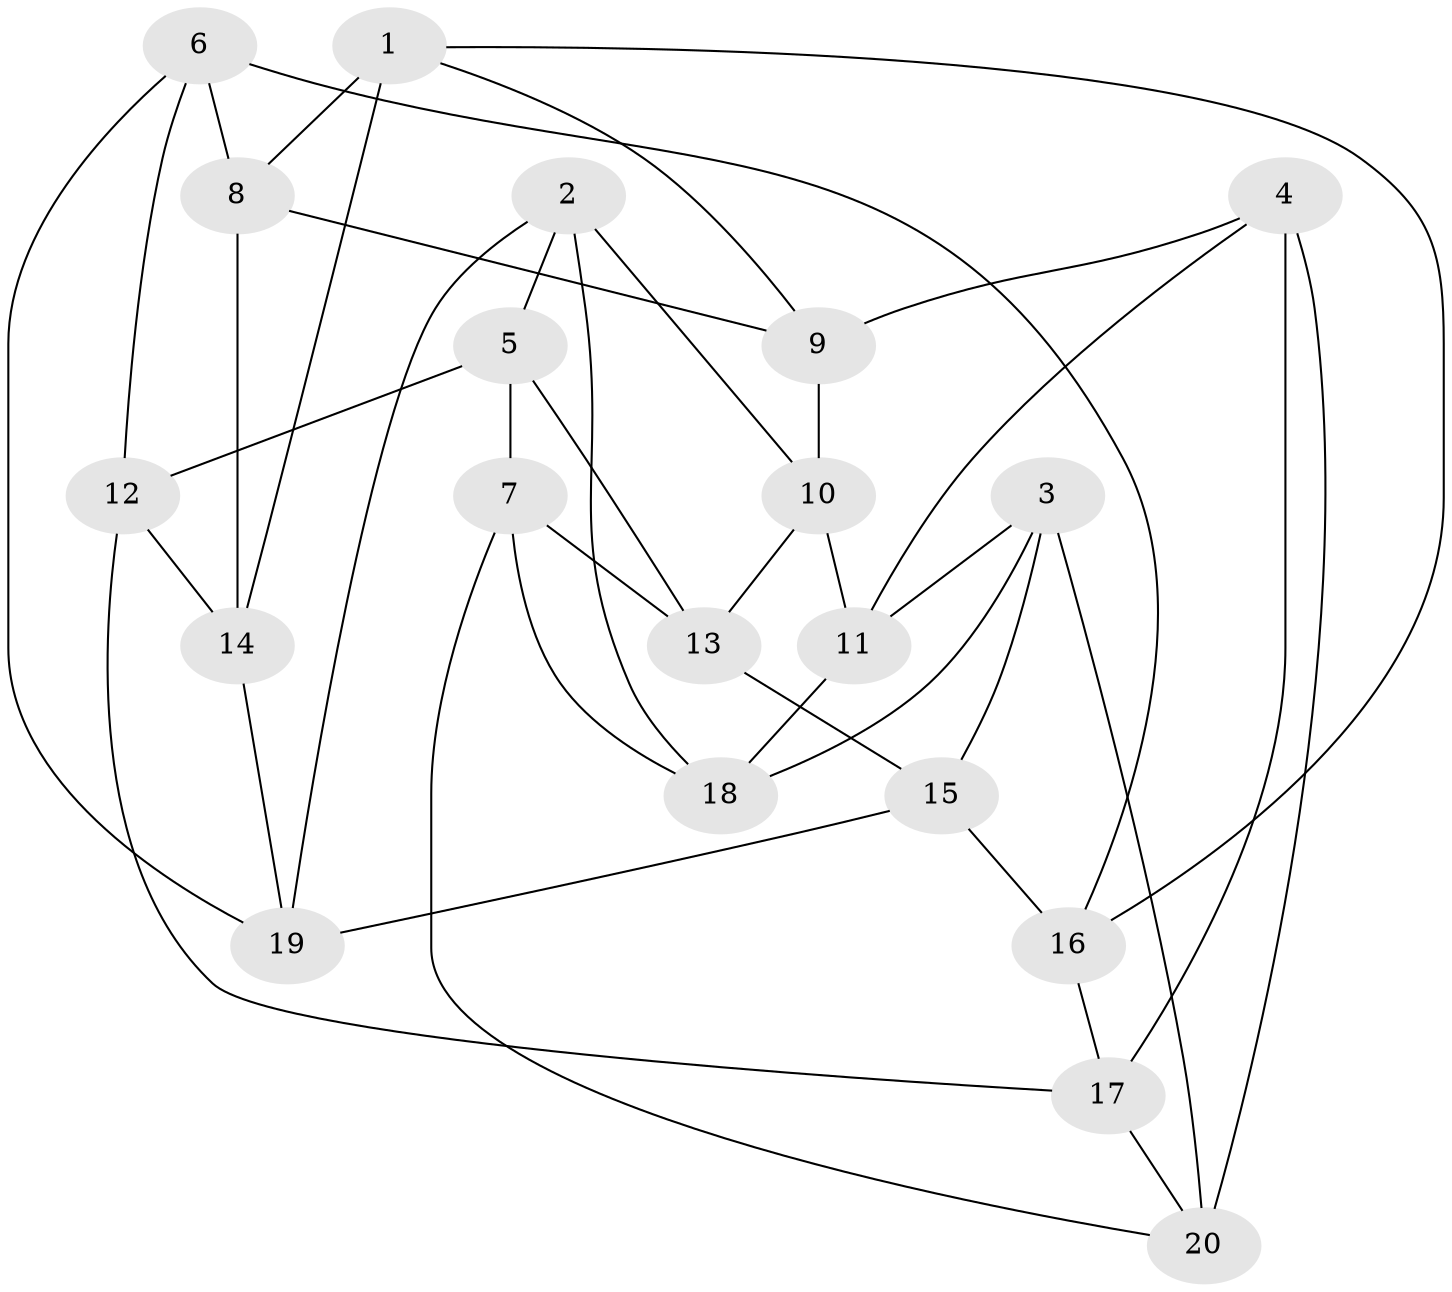 // Generated by graph-tools (version 1.1) at 2025/46/02/15/25 05:46:28]
// undirected, 20 vertices, 40 edges
graph export_dot {
graph [start="1"]
  node [color=gray90,style=filled];
  1;
  2;
  3;
  4;
  5;
  6;
  7;
  8;
  9;
  10;
  11;
  12;
  13;
  14;
  15;
  16;
  17;
  18;
  19;
  20;
  1 -- 14;
  1 -- 9;
  1 -- 8;
  1 -- 16;
  2 -- 18;
  2 -- 19;
  2 -- 5;
  2 -- 10;
  3 -- 18;
  3 -- 11;
  3 -- 20;
  3 -- 15;
  4 -- 17;
  4 -- 9;
  4 -- 11;
  4 -- 20;
  5 -- 13;
  5 -- 7;
  5 -- 12;
  6 -- 19;
  6 -- 12;
  6 -- 8;
  6 -- 16;
  7 -- 18;
  7 -- 20;
  7 -- 13;
  8 -- 14;
  8 -- 9;
  9 -- 10;
  10 -- 13;
  10 -- 11;
  11 -- 18;
  12 -- 14;
  12 -- 17;
  13 -- 15;
  14 -- 19;
  15 -- 19;
  15 -- 16;
  16 -- 17;
  17 -- 20;
}
